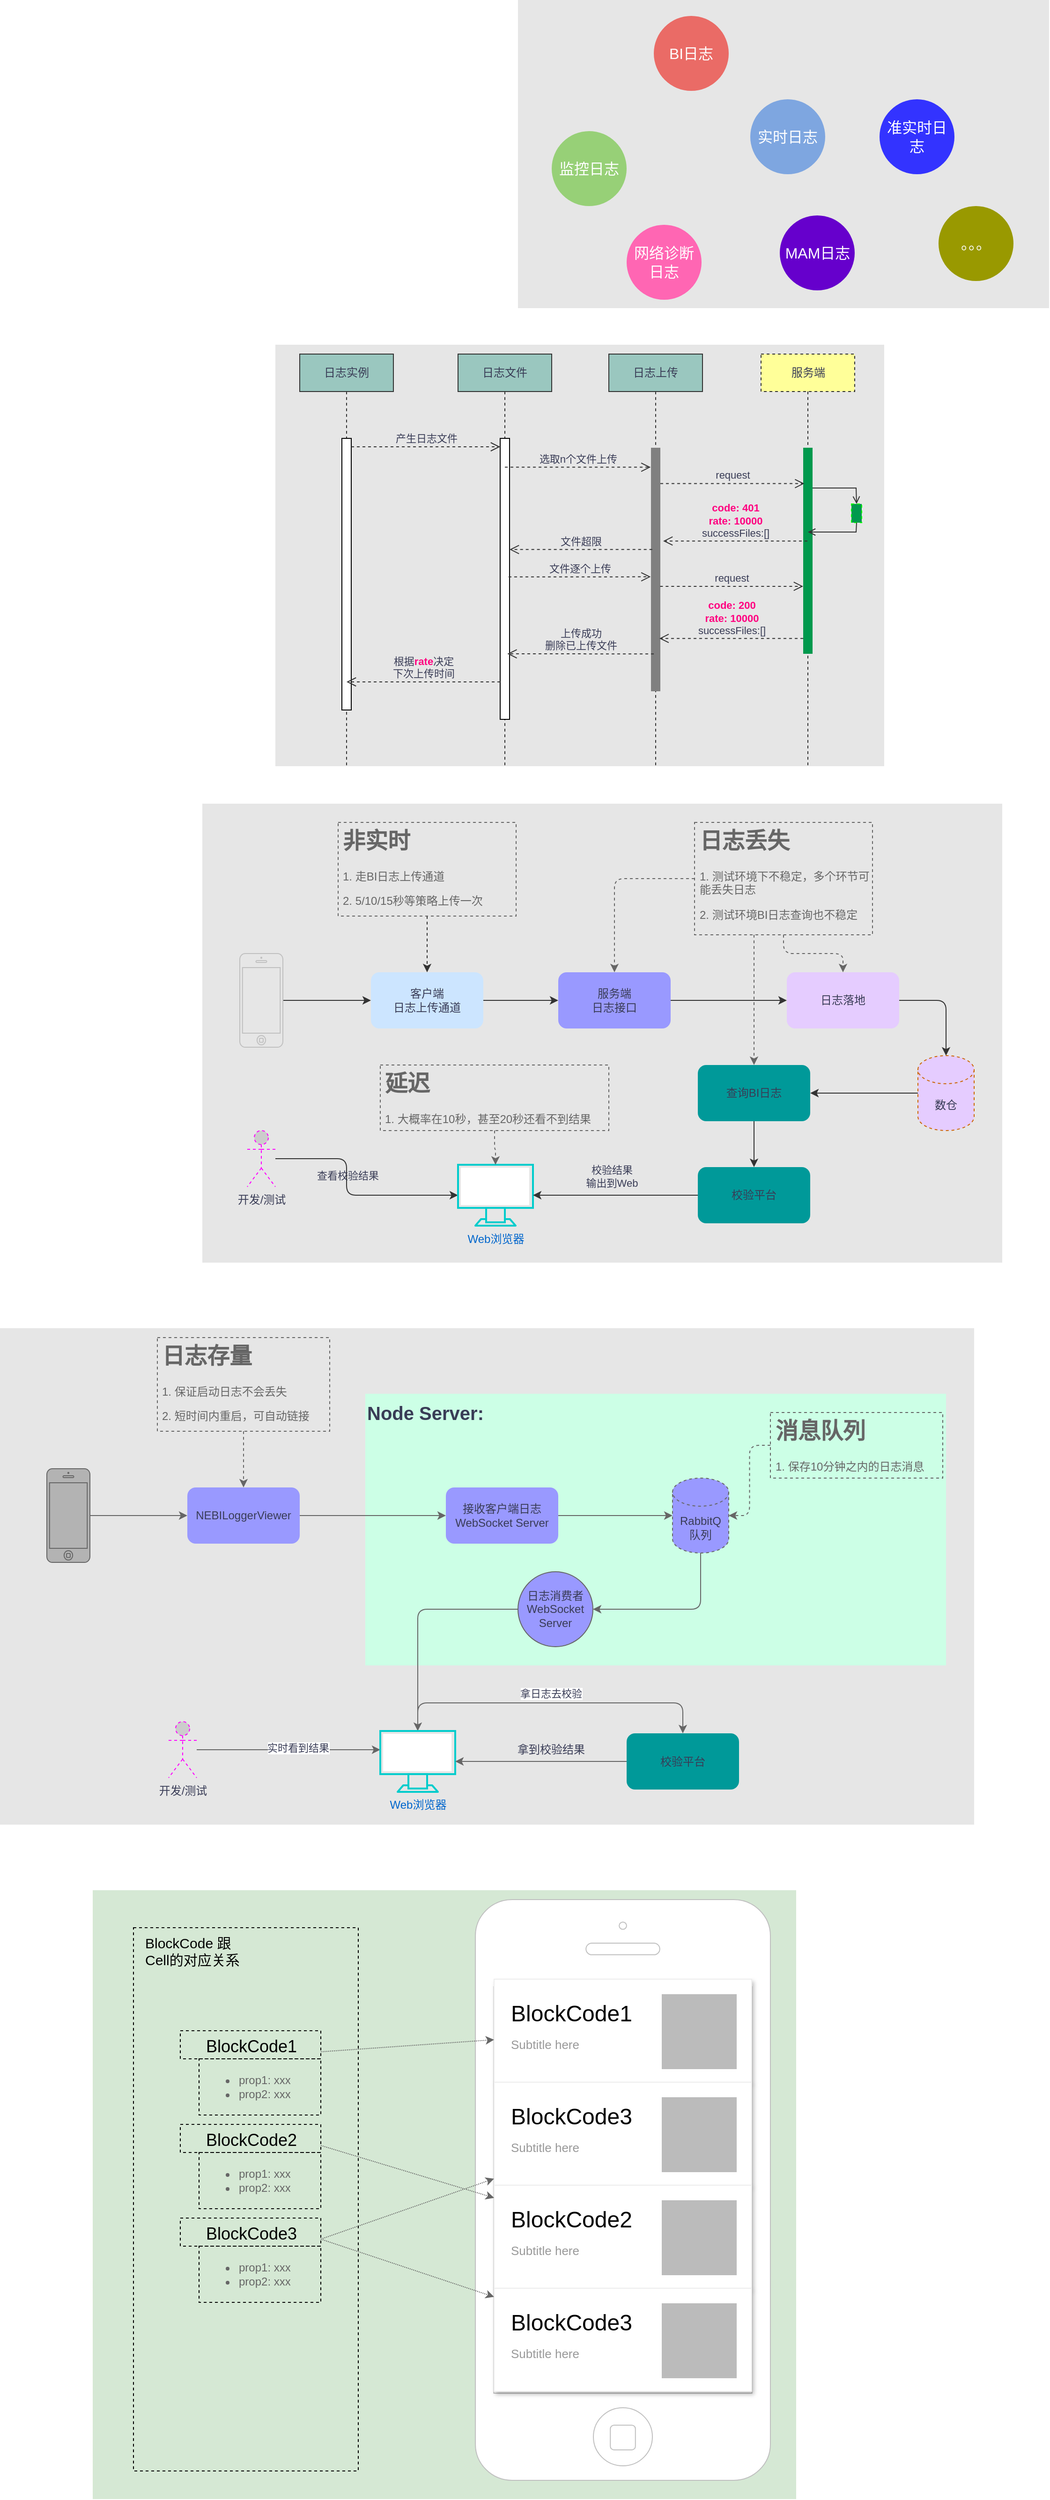 <mxfile version="14.4.3" type="github">
  <diagram id="bDunZlORcU0Rh12L1ScC" name="Page-1">
    <mxGraphModel dx="1898" dy="695" grid="1" gridSize="10" guides="1" tooltips="1" connect="1" arrows="1" fold="1" page="1" pageScale="1" pageWidth="827" pageHeight="1169" background="none" math="0" shadow="0">
      <root>
        <mxCell id="0" />
        <mxCell id="1" parent="0" />
        <mxCell id="0Z_VYH6tYQhVHWEc7TY--156" value="" style="rounded=0;whiteSpace=wrap;html=1;sketch=0;fillColor=#d5e8d4;strokeColor=none;" vertex="1" parent="1">
          <mxGeometry x="-431" y="2040" width="751" height="650" as="geometry" />
        </mxCell>
        <mxCell id="0Z_VYH6tYQhVHWEc7TY--127" value="" style="rounded=0;whiteSpace=wrap;html=1;sketch=0;fontColor=#393C56;fillColor=#E6E6E6;strokeColor=none;" vertex="1" parent="1">
          <mxGeometry x="-530" y="1440" width="1040" height="530" as="geometry" />
        </mxCell>
        <mxCell id="0Z_VYH6tYQhVHWEc7TY--120" value="" style="whiteSpace=wrap;html=1;rounded=0;labelBackgroundColor=none;sketch=0;strokeWidth=1;gradientColor=none;fontColor=#393C56;fillColor=#CCFFE6;strokeColor=none;" vertex="1" parent="1">
          <mxGeometry x="-140" y="1510" width="620" height="290" as="geometry" />
        </mxCell>
        <mxCell id="0Z_VYH6tYQhVHWEc7TY--92" value="" style="rounded=0;whiteSpace=wrap;html=1;sketch=0;fontColor=#393C56;fillColor=#E6E6E6;strokeColor=none;" vertex="1" parent="1">
          <mxGeometry x="-314" y="880" width="854" height="490" as="geometry" />
        </mxCell>
        <mxCell id="0Z_VYH6tYQhVHWEc7TY--14" value="" style="rounded=0;whiteSpace=wrap;html=1;sketch=0;fontColor=#393C56;fillColor=#E6E6E6;strokeColor=none;" vertex="1" parent="1">
          <mxGeometry x="23" y="22" width="567" height="329" as="geometry" />
        </mxCell>
        <mxCell id="0Z_VYH6tYQhVHWEc7TY--2" value="&lt;font color=&quot;#ffffff&quot;&gt;BI日志&lt;/font&gt;" style="ellipse;whiteSpace=wrap;html=1;aspect=fixed;fontSize=16;fontColor=#EA6B66;fillColor=#EA6B66;strokeColor=none;" vertex="1" parent="1">
          <mxGeometry x="168" y="39" width="80" height="80" as="geometry" />
        </mxCell>
        <mxCell id="0Z_VYH6tYQhVHWEc7TY--8" value="&lt;font color=&quot;#ffffff&quot;&gt;监控日志&lt;/font&gt;" style="ellipse;whiteSpace=wrap;html=1;aspect=fixed;fontSize=16;fontColor=#EA6B66;strokeColor=none;fillColor=#97D077;" vertex="1" parent="1">
          <mxGeometry x="59" y="162" width="80" height="80" as="geometry" />
        </mxCell>
        <mxCell id="0Z_VYH6tYQhVHWEc7TY--9" value="&lt;font color=&quot;#ffffff&quot;&gt;网络诊断日志&lt;br&gt;&lt;/font&gt;" style="ellipse;whiteSpace=wrap;html=1;aspect=fixed;fontSize=16;fontColor=#EA6B66;strokeColor=none;fillColor=#FF66B3;" vertex="1" parent="1">
          <mxGeometry x="139" y="262" width="80" height="80" as="geometry" />
        </mxCell>
        <mxCell id="0Z_VYH6tYQhVHWEc7TY--10" value="&lt;font color=&quot;#ffffff&quot;&gt;实时日志&lt;/font&gt;" style="ellipse;whiteSpace=wrap;html=1;aspect=fixed;fontSize=16;fontColor=#EA6B66;strokeColor=none;fillColor=#7EA6E0;" vertex="1" parent="1">
          <mxGeometry x="271" y="128" width="80" height="80" as="geometry" />
        </mxCell>
        <mxCell id="0Z_VYH6tYQhVHWEc7TY--11" value="&lt;font color=&quot;#ffffff&quot;&gt;MAM日志&lt;/font&gt;" style="ellipse;whiteSpace=wrap;html=1;aspect=fixed;fontSize=16;fontColor=#EA6B66;strokeColor=none;fillColor=#6600CC;" vertex="1" parent="1">
          <mxGeometry x="302.5" y="252" width="80" height="80" as="geometry" />
        </mxCell>
        <mxCell id="0Z_VYH6tYQhVHWEc7TY--12" value="&lt;font color=&quot;#ffffff&quot;&gt;。。。&lt;br&gt;&lt;/font&gt;" style="ellipse;whiteSpace=wrap;html=1;aspect=fixed;fontSize=16;fontColor=#EA6B66;strokeColor=none;fillColor=#999900;" vertex="1" parent="1">
          <mxGeometry x="472" y="242" width="80" height="80" as="geometry" />
        </mxCell>
        <mxCell id="0Z_VYH6tYQhVHWEc7TY--13" value="&lt;font color=&quot;#ffffff&quot;&gt;准实时日志&lt;/font&gt;" style="ellipse;whiteSpace=wrap;html=1;aspect=fixed;fontSize=16;fontColor=#EA6B66;strokeColor=none;fillColor=#3333FF;" vertex="1" parent="1">
          <mxGeometry x="409" y="128" width="80" height="80" as="geometry" />
        </mxCell>
        <mxCell id="0Z_VYH6tYQhVHWEc7TY--22" value="" style="rounded=0;whiteSpace=wrap;html=1;sketch=0;fontColor=#393C56;fillColor=#E6E6E6;strokeColor=none;" vertex="1" parent="1">
          <mxGeometry x="-236" y="390" width="650" height="450" as="geometry" />
        </mxCell>
        <mxCell id="0Z_VYH6tYQhVHWEc7TY--32" value="日志上传" style="shape=umlLifeline;perimeter=lifelinePerimeter;whiteSpace=wrap;html=1;container=1;collapsible=0;recursiveResize=0;outlineConnect=0;rounded=0;sketch=0;strokeColor=#333333;fillColor=#9AC7BF;fontColor=#393C56;" vertex="1" parent="1">
          <mxGeometry x="120" y="400" width="100" height="440" as="geometry" />
        </mxCell>
        <mxCell id="0Z_VYH6tYQhVHWEc7TY--33" value="" style="html=1;points=[];perimeter=orthogonalPerimeter;fillColor=#808080;strokeColor=none;" vertex="1" parent="0Z_VYH6tYQhVHWEc7TY--32">
          <mxGeometry x="45" y="100" width="10" height="260" as="geometry" />
        </mxCell>
        <mxCell id="0Z_VYH6tYQhVHWEc7TY--34" value="日志实例" style="shape=umlLifeline;perimeter=lifelinePerimeter;whiteSpace=wrap;html=1;container=1;collapsible=0;recursiveResize=0;outlineConnect=0;rounded=0;sketch=0;strokeColor=#333333;fillColor=#9AC7BF;fontColor=#393C56;" vertex="1" parent="1">
          <mxGeometry x="-210" y="400" width="100" height="440" as="geometry" />
        </mxCell>
        <mxCell id="0Z_VYH6tYQhVHWEc7TY--35" value="" style="html=1;points=[];perimeter=orthogonalPerimeter;" vertex="1" parent="0Z_VYH6tYQhVHWEc7TY--34">
          <mxGeometry x="45" y="90" width="10" height="290" as="geometry" />
        </mxCell>
        <mxCell id="0Z_VYH6tYQhVHWEc7TY--31" value="产生日志文件" style="endArrow=open;startArrow=none;endFill=0;startFill=0;endSize=8;html=1;verticalAlign=bottom;dashed=1;labelBackgroundColor=none;fillColor=#F2CC8F;fontColor=#393C56;strokeColor=#333333;" edge="1" parent="1" target="0Z_VYH6tYQhVHWEc7TY--37">
          <mxGeometry width="160" relative="1" as="geometry">
            <mxPoint x="-155" y="499" as="sourcePoint" />
            <mxPoint x="4" y="510" as="targetPoint" />
          </mxGeometry>
        </mxCell>
        <mxCell id="0Z_VYH6tYQhVHWEc7TY--36" value="日志文件" style="shape=umlLifeline;perimeter=lifelinePerimeter;whiteSpace=wrap;html=1;container=1;collapsible=0;recursiveResize=0;outlineConnect=0;rounded=0;sketch=0;strokeColor=#333333;fillColor=#9AC7BF;fontColor=#393C56;" vertex="1" parent="1">
          <mxGeometry x="-41" y="400" width="100" height="440" as="geometry" />
        </mxCell>
        <mxCell id="0Z_VYH6tYQhVHWEc7TY--37" value="" style="html=1;points=[];perimeter=orthogonalPerimeter;" vertex="1" parent="0Z_VYH6tYQhVHWEc7TY--36">
          <mxGeometry x="45" y="90" width="10" height="300" as="geometry" />
        </mxCell>
        <mxCell id="0Z_VYH6tYQhVHWEc7TY--38" value="选取n个文件上传" style="endArrow=open;startArrow=none;endFill=0;startFill=0;endSize=8;html=1;verticalAlign=bottom;dashed=1;labelBackgroundColor=none;fillColor=#F2CC8F;fontColor=#393C56;strokeColor=#333333;entryX=-0.033;entryY=0.08;entryDx=0;entryDy=0;entryPerimeter=0;" edge="1" parent="1" source="0Z_VYH6tYQhVHWEc7TY--36" target="0Z_VYH6tYQhVHWEc7TY--33">
          <mxGeometry width="160" relative="1" as="geometry">
            <mxPoint x="7.5" y="520" as="sourcePoint" />
            <mxPoint x="160" y="515" as="targetPoint" />
          </mxGeometry>
        </mxCell>
        <mxCell id="0Z_VYH6tYQhVHWEc7TY--39" value="服务端" style="shape=umlLifeline;perimeter=lifelinePerimeter;whiteSpace=wrap;html=1;container=1;collapsible=0;recursiveResize=0;outlineConnect=0;rounded=0;sketch=0;strokeColor=#333333;fontColor=#393C56;fillColor=#FFFF99;dashed=1;" vertex="1" parent="1">
          <mxGeometry x="282.5" y="400" width="100" height="440" as="geometry" />
        </mxCell>
        <mxCell id="0Z_VYH6tYQhVHWEc7TY--40" value="" style="html=1;points=[];perimeter=orthogonalPerimeter;strokeColor=none;fillColor=#00994D;" vertex="1" parent="0Z_VYH6tYQhVHWEc7TY--39">
          <mxGeometry x="45" y="100" width="10" height="220" as="geometry" />
        </mxCell>
        <mxCell id="0Z_VYH6tYQhVHWEc7TY--41" value="request" style="endArrow=open;startArrow=none;endFill=0;startFill=0;endSize=8;html=1;verticalAlign=bottom;dashed=1;labelBackgroundColor=none;fillColor=#F2CC8F;fontColor=#393C56;strokeColor=#333333;entryX=0.133;entryY=0.174;entryDx=0;entryDy=0;entryPerimeter=0;" edge="1" parent="1" source="0Z_VYH6tYQhVHWEc7TY--33" target="0Z_VYH6tYQhVHWEc7TY--40">
          <mxGeometry width="160" relative="1" as="geometry">
            <mxPoint x="180" y="530" as="sourcePoint" />
            <mxPoint x="321.67" y="530.0" as="targetPoint" />
          </mxGeometry>
        </mxCell>
        <mxCell id="0Z_VYH6tYQhVHWEc7TY--43" value="" style="html=1;rounded=0;dashed=1;sketch=0;strokeColor=#00FF00;fillColor=#00994D;fontColor=#393C56;" vertex="1" parent="1">
          <mxGeometry x="379" y="560" width="11" height="20" as="geometry" />
        </mxCell>
        <mxCell id="0Z_VYH6tYQhVHWEc7TY--44" value="" style="endArrow=open;html=1;rounded=0;align=center;verticalAlign=top;endFill=0;labelBackgroundColor=none;endSize=6;strokeColor=#333333;fillColor=#F2CC8F;fontColor=#393C56;entryX=0.5;entryY=0;entryDx=0;entryDy=0;" edge="1" target="0Z_VYH6tYQhVHWEc7TY--43" parent="1" source="0Z_VYH6tYQhVHWEc7TY--40">
          <mxGeometry relative="1" as="geometry">
            <mxPoint x="392" y="615" as="sourcePoint" />
            <mxPoint x="382" y="560" as="targetPoint" />
            <Array as="points">
              <mxPoint x="384" y="543" />
            </Array>
          </mxGeometry>
        </mxCell>
        <mxCell id="0Z_VYH6tYQhVHWEc7TY--45" value="" style="endArrow=open;html=1;rounded=0;align=center;verticalAlign=top;endFill=0;labelBackgroundColor=none;endSize=6;strokeColor=#333333;fillColor=#F2CC8F;fontColor=#393C56;exitX=0.5;exitY=1;exitDx=0;exitDy=0;" edge="1" source="0Z_VYH6tYQhVHWEc7TY--43" parent="1" target="0Z_VYH6tYQhVHWEc7TY--39">
          <mxGeometry relative="1" as="geometry">
            <mxPoint x="522" y="615" as="targetPoint" />
            <Array as="points">
              <mxPoint x="384" y="590" />
            </Array>
          </mxGeometry>
        </mxCell>
        <mxCell id="0Z_VYH6tYQhVHWEc7TY--46" value="&lt;b&gt;&lt;font color=&quot;#ff0080&quot;&gt;code: 401&lt;br&gt;rate: 10000&lt;/font&gt;&lt;/b&gt;&lt;br&gt;successFiles:[]" style="endArrow=open;startArrow=none;endFill=0;startFill=0;endSize=8;html=1;verticalAlign=bottom;dashed=1;labelBackgroundColor=none;fillColor=#F2CC8F;fontColor=#393C56;strokeColor=#333333;entryX=1.3;entryY=0.383;entryDx=0;entryDy=0;entryPerimeter=0;" edge="1" parent="1" source="0Z_VYH6tYQhVHWEc7TY--39" target="0Z_VYH6tYQhVHWEc7TY--33">
          <mxGeometry width="160" relative="1" as="geometry">
            <mxPoint x="320" y="610" as="sourcePoint" />
            <mxPoint x="174" y="608" as="targetPoint" />
          </mxGeometry>
        </mxCell>
        <mxCell id="0Z_VYH6tYQhVHWEc7TY--47" value="" style="endArrow=open;startArrow=none;endFill=0;startFill=0;endSize=8;html=1;verticalAlign=bottom;dashed=1;labelBackgroundColor=none;fillColor=#F2CC8F;fontColor=#393C56;strokeColor=#333333;exitX=0.133;exitY=0.418;exitDx=0;exitDy=0;exitPerimeter=0;" edge="1" parent="1" source="0Z_VYH6tYQhVHWEc7TY--33" target="0Z_VYH6tYQhVHWEc7TY--37">
          <mxGeometry width="160" relative="1" as="geometry">
            <mxPoint x="168.0" y="620.0" as="sourcePoint" />
            <mxPoint x="16.33" y="621.72" as="targetPoint" />
          </mxGeometry>
        </mxCell>
        <mxCell id="0Z_VYH6tYQhVHWEc7TY--54" value="文件超限" style="edgeLabel;html=1;align=center;verticalAlign=middle;resizable=0;points=[];fontColor=#393C56;labelBackgroundColor=none;" vertex="1" connectable="0" parent="0Z_VYH6tYQhVHWEc7TY--47">
          <mxGeometry x="0.116" y="-1" relative="1" as="geometry">
            <mxPoint x="8.67" y="-7.68" as="offset" />
          </mxGeometry>
        </mxCell>
        <mxCell id="0Z_VYH6tYQhVHWEc7TY--48" value="上传成功&lt;br&gt;删除已上传文件" style="endArrow=open;startArrow=none;endFill=0;startFill=0;endSize=8;html=1;verticalAlign=bottom;dashed=1;labelBackgroundColor=none;fillColor=#F2CC8F;fontColor=#393C56;strokeColor=#333333;exitX=0.133;exitY=0.418;exitDx=0;exitDy=0;exitPerimeter=0;entryX=0.6;entryY=0.494;entryDx=0;entryDy=0;entryPerimeter=0;" edge="1" parent="1">
          <mxGeometry width="160" relative="1" as="geometry">
            <mxPoint x="168.0" y="720.12" as="sourcePoint" />
            <mxPoint x="11.67" y="720" as="targetPoint" />
          </mxGeometry>
        </mxCell>
        <mxCell id="0Z_VYH6tYQhVHWEc7TY--49" value="文件逐个上传" style="endArrow=open;startArrow=none;endFill=0;startFill=0;endSize=8;html=1;verticalAlign=bottom;dashed=1;labelBackgroundColor=none;fillColor=#F2CC8F;fontColor=#393C56;strokeColor=#333333;exitX=0.9;exitY=0.493;exitDx=0;exitDy=0;exitPerimeter=0;entryX=-0.033;entryY=0.53;entryDx=0;entryDy=0;entryPerimeter=0;" edge="1" parent="1" source="0Z_VYH6tYQhVHWEc7TY--37" target="0Z_VYH6tYQhVHWEc7TY--33">
          <mxGeometry width="160" relative="1" as="geometry">
            <mxPoint x="60" y="640" as="sourcePoint" />
            <mxPoint x="130" y="640" as="targetPoint" />
          </mxGeometry>
        </mxCell>
        <mxCell id="0Z_VYH6tYQhVHWEc7TY--50" value="request" style="endArrow=open;startArrow=none;endFill=0;startFill=0;endSize=8;html=1;verticalAlign=bottom;dashed=1;labelBackgroundColor=none;fillColor=#F2CC8F;fontColor=#393C56;strokeColor=#333333;exitX=0.967;exitY=0.569;exitDx=0;exitDy=0;exitPerimeter=0;" edge="1" parent="1" source="0Z_VYH6tYQhVHWEc7TY--33" target="0Z_VYH6tYQhVHWEc7TY--40">
          <mxGeometry width="160" relative="1" as="geometry">
            <mxPoint x="240" y="650" as="sourcePoint" />
            <mxPoint x="310" y="650" as="targetPoint" />
          </mxGeometry>
        </mxCell>
        <mxCell id="0Z_VYH6tYQhVHWEc7TY--51" value="&lt;b&gt;&lt;font color=&quot;#ff0080&quot;&gt;code: 200&lt;br&gt;rate: 10000&lt;/font&gt;&lt;/b&gt;&lt;br&gt;successFiles:[]" style="endArrow=open;startArrow=none;endFill=0;startFill=0;endSize=8;html=1;verticalAlign=bottom;dashed=1;labelBackgroundColor=none;fillColor=#F2CC8F;fontColor=#393C56;strokeColor=#333333;entryX=0.883;entryY=0.783;entryDx=0;entryDy=0;entryPerimeter=0;" edge="1" parent="1" source="0Z_VYH6tYQhVHWEc7TY--40" target="0Z_VYH6tYQhVHWEc7TY--33">
          <mxGeometry width="160" relative="1" as="geometry">
            <mxPoint x="310" y="670" as="sourcePoint" />
            <mxPoint x="180" y="670.0" as="targetPoint" />
          </mxGeometry>
        </mxCell>
        <mxCell id="0Z_VYH6tYQhVHWEc7TY--55" value="根据&lt;font color=&quot;#ff0080&quot;&gt;&lt;b&gt;rate&lt;/b&gt;&lt;/font&gt;决定&lt;br&gt;下次上传时间" style="endArrow=open;startArrow=none;endFill=0;startFill=0;endSize=8;html=1;verticalAlign=bottom;dashed=1;labelBackgroundColor=none;fillColor=#F2CC8F;fontColor=#393C56;strokeColor=#333333;" edge="1" parent="1" source="0Z_VYH6tYQhVHWEc7TY--37">
          <mxGeometry width="160" relative="1" as="geometry">
            <mxPoint x="0.33" y="750.12" as="sourcePoint" />
            <mxPoint x="-160" y="750" as="targetPoint" />
          </mxGeometry>
        </mxCell>
        <mxCell id="0Z_VYH6tYQhVHWEc7TY--65" style="edgeStyle=orthogonalEdgeStyle;curved=0;rounded=1;sketch=0;orthogonalLoop=1;jettySize=auto;html=1;strokeColor=#333333;fillColor=#F2CC8F;fontColor=#393C56;" edge="1" parent="1" source="0Z_VYH6tYQhVHWEc7TY--63" target="0Z_VYH6tYQhVHWEc7TY--64">
          <mxGeometry relative="1" as="geometry" />
        </mxCell>
        <mxCell id="0Z_VYH6tYQhVHWEc7TY--63" value="" style="html=1;verticalLabelPosition=bottom;labelBackgroundColor=#ffffff;verticalAlign=top;shadow=0;dashed=0;strokeWidth=1;shape=mxgraph.ios7.misc.iphone;strokeColor=#c0c0c0;rounded=0;sketch=0;fontColor=#393C56;fillColor=#E6E6E6;" vertex="1" parent="1">
          <mxGeometry x="-274" y="1040" width="46" height="100" as="geometry" />
        </mxCell>
        <mxCell id="0Z_VYH6tYQhVHWEc7TY--71" style="edgeStyle=orthogonalEdgeStyle;curved=0;rounded=1;sketch=0;orthogonalLoop=1;jettySize=auto;html=1;strokeColor=#333333;fillColor=#F2CC8F;fontColor=#393C56;" edge="1" parent="1" source="0Z_VYH6tYQhVHWEc7TY--64" target="0Z_VYH6tYQhVHWEc7TY--67">
          <mxGeometry relative="1" as="geometry" />
        </mxCell>
        <mxCell id="0Z_VYH6tYQhVHWEc7TY--64" value="客户端&lt;br&gt;日志上传通道" style="rounded=1;whiteSpace=wrap;html=1;dashed=1;labelBackgroundColor=none;sketch=0;fontColor=#393C56;strokeColor=none;fillColor=#CCE5FF;" vertex="1" parent="1">
          <mxGeometry x="-134" y="1060" width="120" height="60" as="geometry" />
        </mxCell>
        <mxCell id="0Z_VYH6tYQhVHWEc7TY--72" style="edgeStyle=orthogonalEdgeStyle;curved=0;rounded=1;sketch=0;orthogonalLoop=1;jettySize=auto;html=1;strokeColor=#333333;fillColor=#F2CC8F;fontColor=#393C56;" edge="1" parent="1" source="0Z_VYH6tYQhVHWEc7TY--67" target="0Z_VYH6tYQhVHWEc7TY--68">
          <mxGeometry relative="1" as="geometry" />
        </mxCell>
        <mxCell id="0Z_VYH6tYQhVHWEc7TY--67" value="服务端&lt;br&gt;日志接口" style="rounded=1;whiteSpace=wrap;html=1;dashed=1;labelBackgroundColor=none;sketch=0;fontColor=#393C56;strokeColor=none;fillColor=#9999FF;" vertex="1" parent="1">
          <mxGeometry x="66" y="1060" width="120" height="60" as="geometry" />
        </mxCell>
        <mxCell id="0Z_VYH6tYQhVHWEc7TY--73" style="edgeStyle=orthogonalEdgeStyle;curved=0;rounded=1;sketch=0;orthogonalLoop=1;jettySize=auto;html=1;strokeColor=#333333;fillColor=#F2CC8F;fontColor=#393C56;" edge="1" parent="1" source="0Z_VYH6tYQhVHWEc7TY--68" target="0Z_VYH6tYQhVHWEc7TY--70">
          <mxGeometry relative="1" as="geometry" />
        </mxCell>
        <mxCell id="0Z_VYH6tYQhVHWEc7TY--68" value="日志落地" style="rounded=1;whiteSpace=wrap;html=1;dashed=1;labelBackgroundColor=none;sketch=0;fontColor=#393C56;strokeColor=none;fillColor=#E5CCFF;" vertex="1" parent="1">
          <mxGeometry x="310" y="1060" width="120" height="60" as="geometry" />
        </mxCell>
        <mxCell id="0Z_VYH6tYQhVHWEc7TY--88" style="edgeStyle=orthogonalEdgeStyle;curved=0;rounded=1;sketch=0;orthogonalLoop=1;jettySize=auto;html=1;strokeColor=#333333;fillColor=#F2CC8F;fontColor=#393C56;" edge="1" parent="1" source="0Z_VYH6tYQhVHWEc7TY--70" target="0Z_VYH6tYQhVHWEc7TY--86">
          <mxGeometry relative="1" as="geometry" />
        </mxCell>
        <mxCell id="0Z_VYH6tYQhVHWEc7TY--70" value="数仓" style="shape=cylinder3;whiteSpace=wrap;html=1;boundedLbl=1;backgroundOutline=1;size=15;rounded=0;dashed=1;labelBackgroundColor=none;sketch=0;fillColor=#E5CCFF;fontColor=#393C56;strokeColor=#CC6600;" vertex="1" parent="1">
          <mxGeometry x="450" y="1149" width="60" height="80" as="geometry" />
        </mxCell>
        <mxCell id="0Z_VYH6tYQhVHWEc7TY--76" style="edgeStyle=orthogonalEdgeStyle;curved=0;rounded=1;sketch=0;orthogonalLoop=1;jettySize=auto;html=1;strokeColor=#333333;fillColor=#F2CC8F;fontColor=#393C56;" edge="1" parent="1" source="0Z_VYH6tYQhVHWEc7TY--74" target="0Z_VYH6tYQhVHWEc7TY--75">
          <mxGeometry relative="1" as="geometry">
            <Array as="points">
              <mxPoint x="-160" y="1259" />
              <mxPoint x="-160" y="1298" />
            </Array>
          </mxGeometry>
        </mxCell>
        <mxCell id="0Z_VYH6tYQhVHWEc7TY--77" value="查看校验结果" style="edgeLabel;html=1;align=center;verticalAlign=middle;resizable=0;points=[];fontColor=#393C56;labelBackgroundColor=none;" vertex="1" connectable="0" parent="0Z_VYH6tYQhVHWEc7TY--76">
          <mxGeometry x="-0.12" y="1" relative="1" as="geometry">
            <mxPoint y="-9.5" as="offset" />
          </mxGeometry>
        </mxCell>
        <mxCell id="0Z_VYH6tYQhVHWEc7TY--74" value="开发/测试" style="shape=umlActor;verticalLabelPosition=bottom;verticalAlign=top;html=1;outlineConnect=0;rounded=0;dashed=1;labelBackgroundColor=none;sketch=0;fontColor=#393C56;strokeColor=#FF00FF;fillColor=#CCCCCC;" vertex="1" parent="1">
          <mxGeometry x="-266" y="1229" width="30" height="60" as="geometry" />
        </mxCell>
        <mxCell id="0Z_VYH6tYQhVHWEc7TY--75" value="Web浏览器" style="fontColor=#0066CC;verticalAlign=top;verticalLabelPosition=bottom;labelPosition=center;align=center;html=1;outlineConnect=0;gradientColor=none;gradientDirection=north;strokeWidth=1;shape=mxgraph.networks.monitor;rounded=0;labelBackgroundColor=none;sketch=0;fillColor=#E6E6E6;strokeColor=#00CCCC;" vertex="1" parent="1">
          <mxGeometry x="-41" y="1265.5" width="80" height="65" as="geometry" />
        </mxCell>
        <mxCell id="0Z_VYH6tYQhVHWEc7TY--80" style="edgeStyle=orthogonalEdgeStyle;curved=0;rounded=1;sketch=0;orthogonalLoop=1;jettySize=auto;html=1;strokeColor=#333333;fillColor=#F2CC8F;fontColor=#393C56;" edge="1" parent="1" source="0Z_VYH6tYQhVHWEc7TY--78" target="0Z_VYH6tYQhVHWEc7TY--75">
          <mxGeometry relative="1" as="geometry" />
        </mxCell>
        <mxCell id="0Z_VYH6tYQhVHWEc7TY--81" value="校验结果&lt;br&gt;输出到Web" style="edgeLabel;html=1;align=center;verticalAlign=middle;resizable=0;points=[];fontColor=#393C56;labelBackgroundColor=none;" vertex="1" connectable="0" parent="0Z_VYH6tYQhVHWEc7TY--80">
          <mxGeometry x="0.06" relative="1" as="geometry">
            <mxPoint x="1.33" y="-20.5" as="offset" />
          </mxGeometry>
        </mxCell>
        <mxCell id="0Z_VYH6tYQhVHWEc7TY--78" value="校验平台" style="rounded=1;whiteSpace=wrap;html=1;dashed=1;labelBackgroundColor=none;sketch=0;fontColor=#393C56;strokeColor=none;fillColor=#009999;" vertex="1" parent="1">
          <mxGeometry x="215" y="1268" width="120" height="60" as="geometry" />
        </mxCell>
        <mxCell id="0Z_VYH6tYQhVHWEc7TY--83" style="edgeStyle=orthogonalEdgeStyle;curved=0;rounded=1;sketch=0;orthogonalLoop=1;jettySize=auto;html=1;strokeColor=#333333;fillColor=#F2CC8F;fontColor=#393C56;dashed=1;" edge="1" parent="1" source="0Z_VYH6tYQhVHWEc7TY--82" target="0Z_VYH6tYQhVHWEc7TY--64">
          <mxGeometry relative="1" as="geometry" />
        </mxCell>
        <mxCell id="0Z_VYH6tYQhVHWEc7TY--82" value="&lt;h1&gt;&lt;font color=&quot;#666666&quot;&gt;非实时&lt;/font&gt;&lt;/h1&gt;&lt;p&gt;&lt;font color=&quot;#666666&quot;&gt;1. 走BI日志上传通道&lt;/font&gt;&lt;/p&gt;&lt;p&gt;&lt;font color=&quot;#666666&quot;&gt;2. 5/10/15秒等策略上传一次&lt;/font&gt;&lt;/p&gt;" style="text;html=1;fillColor=none;spacing=5;spacingTop=-20;whiteSpace=wrap;overflow=hidden;rounded=0;labelBackgroundColor=none;sketch=0;fontColor=#393C56;dashed=1;strokeColor=#666666;" vertex="1" parent="1">
          <mxGeometry x="-169" y="900" width="190" height="100" as="geometry" />
        </mxCell>
        <mxCell id="0Z_VYH6tYQhVHWEc7TY--89" style="edgeStyle=orthogonalEdgeStyle;curved=0;rounded=1;sketch=0;orthogonalLoop=1;jettySize=auto;html=1;fillColor=#F2CC8F;fontColor=#393C56;dashed=1;strokeColor=#666666;" edge="1" parent="1" source="0Z_VYH6tYQhVHWEc7TY--84" target="0Z_VYH6tYQhVHWEc7TY--67">
          <mxGeometry relative="1" as="geometry" />
        </mxCell>
        <mxCell id="0Z_VYH6tYQhVHWEc7TY--90" style="edgeStyle=orthogonalEdgeStyle;curved=0;rounded=1;sketch=0;orthogonalLoop=1;jettySize=auto;html=1;dashed=1;strokeColor=#666666;fillColor=#F2CC8F;fontColor=#393C56;" edge="1" parent="1" source="0Z_VYH6tYQhVHWEc7TY--84" target="0Z_VYH6tYQhVHWEc7TY--68">
          <mxGeometry relative="1" as="geometry" />
        </mxCell>
        <mxCell id="0Z_VYH6tYQhVHWEc7TY--91" style="edgeStyle=orthogonalEdgeStyle;curved=0;rounded=1;sketch=0;orthogonalLoop=1;jettySize=auto;html=1;dashed=1;strokeColor=#666666;fillColor=#F2CC8F;fontColor=#393C56;" edge="1" parent="1" source="0Z_VYH6tYQhVHWEc7TY--84" target="0Z_VYH6tYQhVHWEc7TY--86">
          <mxGeometry relative="1" as="geometry">
            <Array as="points">
              <mxPoint x="275" y="1070" />
              <mxPoint x="275" y="1070" />
            </Array>
          </mxGeometry>
        </mxCell>
        <mxCell id="0Z_VYH6tYQhVHWEc7TY--84" value="&lt;h1&gt;&lt;font color=&quot;#666666&quot;&gt;日志丢失&lt;/font&gt;&lt;/h1&gt;&lt;p&gt;&lt;font color=&quot;#666666&quot;&gt;1. 测试环境下不稳定，多个环节可能丢失日志&lt;/font&gt;&lt;/p&gt;&lt;p&gt;&lt;font color=&quot;#666666&quot;&gt;2. 测试环境BI日志查询也不稳定&lt;/font&gt;&lt;/p&gt;" style="text;html=1;fillColor=none;spacing=5;spacingTop=-20;whiteSpace=wrap;overflow=hidden;rounded=0;labelBackgroundColor=none;sketch=0;fontColor=#393C56;dashed=1;strokeColor=#666666;" vertex="1" parent="1">
          <mxGeometry x="211.5" y="900" width="190" height="120" as="geometry" />
        </mxCell>
        <mxCell id="0Z_VYH6tYQhVHWEc7TY--87" style="edgeStyle=orthogonalEdgeStyle;curved=0;rounded=1;sketch=0;orthogonalLoop=1;jettySize=auto;html=1;strokeColor=#333333;fillColor=#F2CC8F;fontColor=#393C56;exitX=0.5;exitY=1;exitDx=0;exitDy=0;" edge="1" parent="1" source="0Z_VYH6tYQhVHWEc7TY--86" target="0Z_VYH6tYQhVHWEc7TY--78">
          <mxGeometry relative="1" as="geometry" />
        </mxCell>
        <mxCell id="0Z_VYH6tYQhVHWEc7TY--86" value="查询BI日志" style="rounded=1;whiteSpace=wrap;html=1;dashed=1;labelBackgroundColor=none;sketch=0;fontColor=#393C56;strokeColor=none;fillColor=#009999;" vertex="1" parent="1">
          <mxGeometry x="215" y="1159" width="120" height="60" as="geometry" />
        </mxCell>
        <mxCell id="0Z_VYH6tYQhVHWEc7TY--95" style="edgeStyle=orthogonalEdgeStyle;curved=0;rounded=1;sketch=0;orthogonalLoop=1;jettySize=auto;html=1;entryX=0.5;entryY=0;entryDx=0;entryDy=0;entryPerimeter=0;dashed=1;strokeColor=#666666;fillColor=#F2CC8F;fontColor=#393C56;" edge="1" parent="1" source="0Z_VYH6tYQhVHWEc7TY--94" target="0Z_VYH6tYQhVHWEc7TY--75">
          <mxGeometry relative="1" as="geometry" />
        </mxCell>
        <mxCell id="0Z_VYH6tYQhVHWEc7TY--94" value="&lt;h1&gt;&lt;font color=&quot;#666666&quot;&gt;延迟&lt;/font&gt;&lt;/h1&gt;&lt;p&gt;&lt;font color=&quot;#666666&quot;&gt;1. 大概率在10秒，甚至20秒还看不到结果&lt;/font&gt;&lt;/p&gt;" style="text;html=1;fillColor=none;spacing=5;spacingTop=-20;whiteSpace=wrap;overflow=hidden;rounded=0;labelBackgroundColor=none;sketch=0;fontColor=#393C56;dashed=1;strokeColor=#666666;" vertex="1" parent="1">
          <mxGeometry x="-124" y="1159" width="244" height="70" as="geometry" />
        </mxCell>
        <mxCell id="0Z_VYH6tYQhVHWEc7TY--119" style="edgeStyle=orthogonalEdgeStyle;curved=0;rounded=1;sketch=0;orthogonalLoop=1;jettySize=auto;html=1;strokeColor=#666666;fillColor=#F2CC8F;fontColor=#393C56;" edge="1" parent="1" source="0Z_VYH6tYQhVHWEc7TY--96" target="0Z_VYH6tYQhVHWEc7TY--129">
          <mxGeometry relative="1" as="geometry" />
        </mxCell>
        <mxCell id="0Z_VYH6tYQhVHWEc7TY--96" value="" style="html=1;verticalLabelPosition=bottom;labelBackgroundColor=#ffffff;verticalAlign=top;shadow=0;dashed=0;strokeWidth=1;shape=mxgraph.ios7.misc.iphone;rounded=0;sketch=0;fontColor=#393C56;strokeColor=#666666;fillColor=#B3B3B3;" vertex="1" parent="1">
          <mxGeometry x="-480" y="1590" width="46" height="100" as="geometry" />
        </mxCell>
        <mxCell id="0Z_VYH6tYQhVHWEc7TY--102" style="edgeStyle=orthogonalEdgeStyle;curved=0;rounded=1;sketch=0;orthogonalLoop=1;jettySize=auto;html=1;strokeColor=#666666;fillColor=#F2CC8F;fontColor=#393C56;" edge="1" parent="1" source="0Z_VYH6tYQhVHWEc7TY--99" target="0Z_VYH6tYQhVHWEc7TY--101">
          <mxGeometry relative="1" as="geometry" />
        </mxCell>
        <mxCell id="0Z_VYH6tYQhVHWEc7TY--99" value="接收客户端日志&lt;br&gt;WebSocket Server" style="rounded=1;whiteSpace=wrap;html=1;dashed=1;labelBackgroundColor=none;sketch=0;fontColor=#393C56;strokeColor=none;fillColor=#9999FF;" vertex="1" parent="1">
          <mxGeometry x="-54" y="1610" width="120" height="60" as="geometry" />
        </mxCell>
        <mxCell id="0Z_VYH6tYQhVHWEc7TY--103" style="edgeStyle=orthogonalEdgeStyle;curved=0;rounded=1;sketch=0;orthogonalLoop=1;jettySize=auto;html=1;strokeColor=#666666;fillColor=#F2CC8F;fontColor=#393C56;" edge="1" parent="1" source="0Z_VYH6tYQhVHWEc7TY--101" target="0Z_VYH6tYQhVHWEc7TY--105">
          <mxGeometry relative="1" as="geometry">
            <mxPoint x="218" y="1770" as="targetPoint" />
            <Array as="points">
              <mxPoint x="218" y="1740" />
            </Array>
          </mxGeometry>
        </mxCell>
        <mxCell id="0Z_VYH6tYQhVHWEc7TY--101" value="&lt;span&gt;RabbitQ&lt;br&gt;队列&lt;br&gt;&lt;/span&gt;" style="shape=cylinder3;whiteSpace=wrap;html=1;boundedLbl=1;backgroundOutline=1;size=15;rounded=0;dashed=1;labelBackgroundColor=none;sketch=0;strokeColor=#666666;strokeWidth=1;fontColor=#393C56;fillColor=#9999FF;" vertex="1" parent="1">
          <mxGeometry x="188" y="1600" width="60" height="80" as="geometry" />
        </mxCell>
        <mxCell id="0Z_VYH6tYQhVHWEc7TY--105" value="日志消费者&lt;br&gt;WebSocket Server" style="ellipse;whiteSpace=wrap;html=1;aspect=fixed;rounded=0;labelBackgroundColor=none;sketch=0;strokeColor=#666666;strokeWidth=1;fillColor=#9999FF;gradientColor=none;fontColor=#393C56;" vertex="1" parent="1">
          <mxGeometry x="23" y="1700" width="80" height="80" as="geometry" />
        </mxCell>
        <mxCell id="0Z_VYH6tYQhVHWEc7TY--109" style="edgeStyle=orthogonalEdgeStyle;curved=0;rounded=1;sketch=0;orthogonalLoop=1;jettySize=auto;html=1;strokeColor=#666666;fillColor=#F2CC8F;fontColor=#393C56;" edge="1" parent="1" source="0Z_VYH6tYQhVHWEc7TY--106" target="0Z_VYH6tYQhVHWEc7TY--107">
          <mxGeometry relative="1" as="geometry">
            <Array as="points">
              <mxPoint x="-270" y="1890" />
              <mxPoint x="-270" y="1890" />
            </Array>
          </mxGeometry>
        </mxCell>
        <mxCell id="0Z_VYH6tYQhVHWEc7TY--111" value="实时看到结果" style="edgeLabel;html=1;align=center;verticalAlign=middle;resizable=0;points=[];fontColor=#393C56;" vertex="1" connectable="0" parent="0Z_VYH6tYQhVHWEc7TY--109">
          <mxGeometry x="0.101" y="2" relative="1" as="geometry">
            <mxPoint as="offset" />
          </mxGeometry>
        </mxCell>
        <mxCell id="0Z_VYH6tYQhVHWEc7TY--106" value="开发/测试" style="shape=umlActor;verticalLabelPosition=bottom;verticalAlign=top;html=1;outlineConnect=0;rounded=0;dashed=1;labelBackgroundColor=none;sketch=0;fontColor=#393C56;strokeColor=#FF00FF;fillColor=#CCCCCC;" vertex="1" parent="1">
          <mxGeometry x="-350" y="1860" width="30" height="60" as="geometry" />
        </mxCell>
        <mxCell id="0Z_VYH6tYQhVHWEc7TY--110" style="edgeStyle=orthogonalEdgeStyle;curved=0;rounded=1;sketch=0;orthogonalLoop=1;jettySize=auto;html=1;strokeColor=#666666;fillColor=#F2CC8F;fontColor=#393C56;exitX=0;exitY=0.5;exitDx=0;exitDy=0;" edge="1" parent="1" source="0Z_VYH6tYQhVHWEc7TY--105" target="0Z_VYH6tYQhVHWEc7TY--107">
          <mxGeometry relative="1" as="geometry">
            <mxPoint x="-70" y="1810" as="sourcePoint" />
            <Array as="points">
              <mxPoint x="-84" y="1740" />
            </Array>
          </mxGeometry>
        </mxCell>
        <mxCell id="0Z_VYH6tYQhVHWEc7TY--123" style="edgeStyle=orthogonalEdgeStyle;curved=0;rounded=1;sketch=0;orthogonalLoop=1;jettySize=auto;html=1;strokeColor=#666666;fillColor=#F2CC8F;fontColor=#393C56;" edge="1" parent="1" source="0Z_VYH6tYQhVHWEc7TY--107" target="0Z_VYH6tYQhVHWEc7TY--121">
          <mxGeometry relative="1" as="geometry">
            <Array as="points">
              <mxPoint x="-84" y="1840" />
              <mxPoint x="199" y="1840" />
            </Array>
          </mxGeometry>
        </mxCell>
        <mxCell id="0Z_VYH6tYQhVHWEc7TY--125" value="拿日志去校验" style="edgeLabel;html=1;align=center;verticalAlign=middle;resizable=0;points=[];fontColor=#393C56;" vertex="1" connectable="0" parent="0Z_VYH6tYQhVHWEc7TY--123">
          <mxGeometry x="0.025" relative="1" as="geometry">
            <mxPoint x="-5" y="-10" as="offset" />
          </mxGeometry>
        </mxCell>
        <mxCell id="0Z_VYH6tYQhVHWEc7TY--107" value="Web浏览器" style="fontColor=#0066CC;verticalAlign=top;verticalLabelPosition=bottom;labelPosition=center;align=center;html=1;outlineConnect=0;gradientColor=none;gradientDirection=north;strokeWidth=1;shape=mxgraph.networks.monitor;rounded=0;labelBackgroundColor=none;sketch=0;fillColor=#E6E6E6;strokeColor=#00CCCC;" vertex="1" parent="1">
          <mxGeometry x="-124" y="1870" width="80" height="65" as="geometry" />
        </mxCell>
        <mxCell id="0Z_VYH6tYQhVHWEc7TY--115" style="edgeStyle=orthogonalEdgeStyle;curved=0;rounded=1;sketch=0;orthogonalLoop=1;jettySize=auto;html=1;dashed=1;strokeColor=#666666;fillColor=#F2CC8F;fontColor=#393C56;" edge="1" parent="1" source="0Z_VYH6tYQhVHWEc7TY--112" target="0Z_VYH6tYQhVHWEc7TY--101">
          <mxGeometry relative="1" as="geometry" />
        </mxCell>
        <mxCell id="0Z_VYH6tYQhVHWEc7TY--112" value="&lt;h1&gt;&lt;font color=&quot;#666666&quot;&gt;消息队列&lt;/font&gt;&lt;/h1&gt;&lt;p&gt;&lt;font color=&quot;#666666&quot;&gt;1. 保存10分钟之内的日志消息&lt;/font&gt;&lt;/p&gt;" style="text;html=1;fillColor=none;spacing=5;spacingTop=-20;whiteSpace=wrap;overflow=hidden;rounded=0;labelBackgroundColor=none;sketch=0;fontColor=#393C56;dashed=1;strokeColor=#666666;" vertex="1" parent="1">
          <mxGeometry x="292.5" y="1530" width="184" height="70" as="geometry" />
        </mxCell>
        <mxCell id="0Z_VYH6tYQhVHWEc7TY--118" style="edgeStyle=orthogonalEdgeStyle;curved=0;rounded=1;sketch=0;orthogonalLoop=1;jettySize=auto;html=1;dashed=1;strokeColor=#666666;fillColor=#F2CC8F;fontColor=#393C56;" edge="1" parent="1" source="0Z_VYH6tYQhVHWEc7TY--117" target="0Z_VYH6tYQhVHWEc7TY--129">
          <mxGeometry relative="1" as="geometry" />
        </mxCell>
        <mxCell id="0Z_VYH6tYQhVHWEc7TY--117" value="&lt;h1&gt;&lt;font color=&quot;#666666&quot;&gt;日志存量&lt;/font&gt;&lt;/h1&gt;&lt;p&gt;&lt;font color=&quot;#666666&quot;&gt;1. 保证启动日志不会丢失&lt;/font&gt;&lt;/p&gt;&lt;p&gt;&lt;font color=&quot;#666666&quot;&gt;2. 短时间内重启，可自动链接&lt;/font&gt;&lt;/p&gt;" style="text;html=1;fillColor=none;spacing=5;spacingTop=-20;whiteSpace=wrap;overflow=hidden;rounded=0;labelBackgroundColor=none;sketch=0;fontColor=#393C56;dashed=1;strokeColor=#666666;" vertex="1" parent="1">
          <mxGeometry x="-362" y="1450" width="184" height="100" as="geometry" />
        </mxCell>
        <mxCell id="0Z_VYH6tYQhVHWEc7TY--124" style="edgeStyle=orthogonalEdgeStyle;curved=0;rounded=1;sketch=0;orthogonalLoop=1;jettySize=auto;html=1;strokeColor=#666666;fillColor=#F2CC8F;fontColor=#393C56;" edge="1" parent="1" source="0Z_VYH6tYQhVHWEc7TY--121" target="0Z_VYH6tYQhVHWEc7TY--107">
          <mxGeometry relative="1" as="geometry">
            <Array as="points">
              <mxPoint x="80" y="1903" />
              <mxPoint x="80" y="1903" />
            </Array>
          </mxGeometry>
        </mxCell>
        <mxCell id="0Z_VYH6tYQhVHWEc7TY--121" value="校验平台" style="rounded=1;whiteSpace=wrap;html=1;dashed=1;labelBackgroundColor=none;sketch=0;fontColor=#393C56;strokeColor=none;fillColor=#009999;" vertex="1" parent="1">
          <mxGeometry x="139" y="1872.5" width="120" height="60" as="geometry" />
        </mxCell>
        <mxCell id="0Z_VYH6tYQhVHWEc7TY--126" value="拿到校验结果" style="text;html=1;align=center;verticalAlign=middle;resizable=0;points=[];autosize=1;fontColor=#393C56;" vertex="1" parent="1">
          <mxGeometry x="13" y="1880" width="90" height="20" as="geometry" />
        </mxCell>
        <mxCell id="0Z_VYH6tYQhVHWEc7TY--128" value="&lt;b&gt;&lt;font style=&quot;font-size: 20px&quot;&gt;Node Server:&lt;/font&gt;&lt;/b&gt;" style="text;html=1;strokeColor=none;fillColor=none;align=left;verticalAlign=middle;whiteSpace=wrap;rounded=0;labelBackgroundColor=none;sketch=0;fontColor=#393C56;" vertex="1" parent="1">
          <mxGeometry x="-140" y="1510" width="160" height="40" as="geometry" />
        </mxCell>
        <mxCell id="0Z_VYH6tYQhVHWEc7TY--130" style="edgeStyle=orthogonalEdgeStyle;curved=0;rounded=1;sketch=0;orthogonalLoop=1;jettySize=auto;html=1;strokeColor=#666666;fillColor=#F2CC8F;fontColor=#393C56;" edge="1" parent="1" source="0Z_VYH6tYQhVHWEc7TY--129" target="0Z_VYH6tYQhVHWEc7TY--99">
          <mxGeometry relative="1" as="geometry" />
        </mxCell>
        <mxCell id="0Z_VYH6tYQhVHWEc7TY--129" value="NEBILoggerViewer" style="rounded=1;whiteSpace=wrap;html=1;dashed=1;labelBackgroundColor=none;sketch=0;fontColor=#393C56;strokeColor=none;fillColor=#9999FF;" vertex="1" parent="1">
          <mxGeometry x="-330" y="1610" width="120" height="60" as="geometry" />
        </mxCell>
        <mxCell id="0Z_VYH6tYQhVHWEc7TY--131" value="&lt;ul&gt;&lt;li&gt;prop1: xxx&lt;/li&gt;&lt;li&gt;prop2: xxx&lt;/li&gt;&lt;/ul&gt;" style="text;fillColor=none;html=1;whiteSpace=wrap;verticalAlign=middle;overflow=hidden;fontColor=#666666;rounded=0;dashed=1;strokeColor=#000000;" vertex="1" parent="1">
          <mxGeometry x="-317.5" y="2220" width="130" height="60" as="geometry" />
        </mxCell>
        <mxCell id="0Z_VYH6tYQhVHWEc7TY--132" value="&lt;span style=&quot;font-size: 18px ; font-weight: 400&quot;&gt;BlockCode1&lt;/span&gt;" style="text;fillColor=none;html=1;fontSize=24;fontStyle=1;verticalAlign=middle;align=center;rounded=0;dashed=1;strokeColor=#000000;" vertex="1" parent="1">
          <mxGeometry x="-337.5" y="2190" width="150" height="30" as="geometry" />
        </mxCell>
        <mxCell id="0Z_VYH6tYQhVHWEc7TY--133" value="&lt;ul&gt;&lt;li&gt;prop1: xxx&lt;/li&gt;&lt;li&gt;prop2: xxx&lt;/li&gt;&lt;/ul&gt;" style="text;fillColor=none;html=1;whiteSpace=wrap;verticalAlign=middle;overflow=hidden;fontColor=#666666;rounded=0;dashed=1;strokeColor=#000000;" vertex="1" parent="1">
          <mxGeometry x="-317.5" y="2320" width="130" height="60" as="geometry" />
        </mxCell>
        <mxCell id="0Z_VYH6tYQhVHWEc7TY--134" value="&lt;span style=&quot;font-size: 18px ; font-weight: 400&quot;&gt;BlockCode2&lt;/span&gt;" style="text;fillColor=none;html=1;fontSize=24;fontStyle=1;verticalAlign=middle;align=center;rounded=0;dashed=1;strokeColor=#000000;" vertex="1" parent="1">
          <mxGeometry x="-337.5" y="2290" width="150" height="30" as="geometry" />
        </mxCell>
        <mxCell id="0Z_VYH6tYQhVHWEc7TY--135" value="&lt;ul&gt;&lt;li&gt;prop1: xxx&lt;/li&gt;&lt;li&gt;prop2: xxx&lt;/li&gt;&lt;/ul&gt;" style="text;fillColor=none;html=1;whiteSpace=wrap;verticalAlign=middle;overflow=hidden;fontColor=#666666;rounded=0;dashed=1;strokeColor=#000000;" vertex="1" parent="1">
          <mxGeometry x="-317.5" y="2420" width="130" height="60" as="geometry" />
        </mxCell>
        <mxCell id="0Z_VYH6tYQhVHWEc7TY--136" value="&lt;span style=&quot;font-size: 18px ; font-weight: 400&quot;&gt;BlockCode3&lt;/span&gt;" style="text;fillColor=none;html=1;fontSize=24;fontStyle=1;verticalAlign=middle;align=center;rounded=0;dashed=1;strokeColor=#000000;" vertex="1" parent="1">
          <mxGeometry x="-337.5" y="2390" width="150" height="30" as="geometry" />
        </mxCell>
        <mxCell id="0Z_VYH6tYQhVHWEc7TY--137" value="" style="html=1;verticalLabelPosition=bottom;labelBackgroundColor=#ffffff;verticalAlign=top;shadow=0;dashed=0;strokeWidth=1;shape=mxgraph.ios7.misc.iphone;strokeColor=#c0c0c0;" vertex="1" parent="1">
          <mxGeometry x="-22.5" y="2050" width="315" height="620" as="geometry" />
        </mxCell>
        <mxCell id="0Z_VYH6tYQhVHWEc7TY--138" value="BlockCode1" style="dashed=0;shape=rect;fillColor=#ffffff;strokeColor=#eeeeee;shadow=1;fontColor=#000000;fontSize=24;fontStyle=0;verticalAlign=top;spacingBottom=0;spacingLeft=16;spacingTop=15;align=left;" vertex="1" parent="1">
          <mxGeometry x="-2.5" y="2135" width="275" height="110" as="geometry" />
        </mxCell>
        <mxCell id="0Z_VYH6tYQhVHWEc7TY--139" value="Subtitle here" style="text;fontColor=#999999;fontSize=13;fontStyle=0;verticalAlign=middle;spacingBottom=0;spacingLeft=16;" vertex="1" parent="0Z_VYH6tYQhVHWEc7TY--138">
          <mxGeometry width="246" height="20" relative="1" as="geometry">
            <mxPoint y="59" as="offset" />
          </mxGeometry>
        </mxCell>
        <mxCell id="0Z_VYH6tYQhVHWEc7TY--140" value="" style="shape=rect;fillColor=#bbbbbb;strokeColor=none;" vertex="1" parent="0Z_VYH6tYQhVHWEc7TY--138">
          <mxGeometry x="1" width="80" height="80" relative="1" as="geometry">
            <mxPoint x="-96" y="16" as="offset" />
          </mxGeometry>
        </mxCell>
        <mxCell id="0Z_VYH6tYQhVHWEc7TY--141" value="BlockCode3" style="dashed=0;shape=rect;fillColor=#ffffff;strokeColor=#eeeeee;shadow=1;fontColor=#000000;fontSize=24;fontStyle=0;verticalAlign=top;spacingBottom=0;spacingLeft=16;spacingTop=15;align=left;" vertex="1" parent="1">
          <mxGeometry x="-2.5" y="2245" width="275" height="110" as="geometry" />
        </mxCell>
        <mxCell id="0Z_VYH6tYQhVHWEc7TY--142" value="Subtitle here" style="text;fontColor=#999999;fontSize=13;fontStyle=0;verticalAlign=middle;spacingBottom=0;spacingLeft=16;" vertex="1" parent="0Z_VYH6tYQhVHWEc7TY--141">
          <mxGeometry width="246" height="20" relative="1" as="geometry">
            <mxPoint y="59" as="offset" />
          </mxGeometry>
        </mxCell>
        <mxCell id="0Z_VYH6tYQhVHWEc7TY--143" value="" style="shape=rect;fillColor=#bbbbbb;strokeColor=none;" vertex="1" parent="0Z_VYH6tYQhVHWEc7TY--141">
          <mxGeometry x="1" width="80" height="80" relative="1" as="geometry">
            <mxPoint x="-96" y="16" as="offset" />
          </mxGeometry>
        </mxCell>
        <mxCell id="0Z_VYH6tYQhVHWEc7TY--144" value="BlockCode2" style="dashed=0;shape=rect;fillColor=#ffffff;strokeColor=#eeeeee;shadow=1;fontColor=#000000;fontSize=24;fontStyle=0;verticalAlign=top;spacingBottom=0;spacingLeft=16;spacingTop=15;align=left;" vertex="1" parent="1">
          <mxGeometry x="-2.5" y="2355" width="275" height="110" as="geometry" />
        </mxCell>
        <mxCell id="0Z_VYH6tYQhVHWEc7TY--145" value="Subtitle here" style="text;fontColor=#999999;fontSize=13;fontStyle=0;verticalAlign=middle;spacingBottom=0;spacingLeft=16;" vertex="1" parent="0Z_VYH6tYQhVHWEc7TY--144">
          <mxGeometry width="246" height="20" relative="1" as="geometry">
            <mxPoint y="59" as="offset" />
          </mxGeometry>
        </mxCell>
        <mxCell id="0Z_VYH6tYQhVHWEc7TY--146" value="" style="shape=rect;fillColor=#bbbbbb;strokeColor=none;" vertex="1" parent="0Z_VYH6tYQhVHWEc7TY--144">
          <mxGeometry x="1" width="80" height="80" relative="1" as="geometry">
            <mxPoint x="-96" y="16" as="offset" />
          </mxGeometry>
        </mxCell>
        <mxCell id="0Z_VYH6tYQhVHWEc7TY--147" value="BlockCode3" style="dashed=0;shape=rect;fillColor=#ffffff;strokeColor=#eeeeee;shadow=1;fontColor=#000000;fontSize=24;fontStyle=0;verticalAlign=top;spacingBottom=0;spacingLeft=16;spacingTop=15;align=left;" vertex="1" parent="1">
          <mxGeometry x="-2.5" y="2465" width="275" height="110" as="geometry" />
        </mxCell>
        <mxCell id="0Z_VYH6tYQhVHWEc7TY--148" value="Subtitle here" style="text;fontColor=#999999;fontSize=13;fontStyle=0;verticalAlign=middle;spacingBottom=0;spacingLeft=16;" vertex="1" parent="0Z_VYH6tYQhVHWEc7TY--147">
          <mxGeometry width="246" height="20" relative="1" as="geometry">
            <mxPoint y="59" as="offset" />
          </mxGeometry>
        </mxCell>
        <mxCell id="0Z_VYH6tYQhVHWEc7TY--149" value="" style="shape=rect;fillColor=#bbbbbb;strokeColor=none;" vertex="1" parent="0Z_VYH6tYQhVHWEc7TY--147">
          <mxGeometry x="1" width="80" height="80" relative="1" as="geometry">
            <mxPoint x="-96" y="16" as="offset" />
          </mxGeometry>
        </mxCell>
        <mxCell id="0Z_VYH6tYQhVHWEc7TY--150" value="" style="endArrow=classic;html=1;dashed=1;dashPattern=1 1;strokeColor=#666666;exitX=1;exitY=0.75;exitDx=0;exitDy=0;" edge="1" parent="1" source="0Z_VYH6tYQhVHWEc7TY--132" target="0Z_VYH6tYQhVHWEc7TY--138">
          <mxGeometry width="50" height="50" relative="1" as="geometry">
            <mxPoint x="-167.5" y="2140" as="sourcePoint" />
            <mxPoint x="-117.5" y="2090" as="targetPoint" />
          </mxGeometry>
        </mxCell>
        <mxCell id="0Z_VYH6tYQhVHWEc7TY--151" value="" style="endArrow=classic;html=1;dashed=1;dashPattern=1 1;strokeColor=#666666;exitX=1;exitY=0.75;exitDx=0;exitDy=0;" edge="1" parent="1" source="0Z_VYH6tYQhVHWEc7TY--136" target="0Z_VYH6tYQhVHWEc7TY--141">
          <mxGeometry width="50" height="50" relative="1" as="geometry">
            <mxPoint x="-137.5" y="2192.098" as="sourcePoint" />
            <mxPoint x="7.5" y="2196.154" as="targetPoint" />
          </mxGeometry>
        </mxCell>
        <mxCell id="0Z_VYH6tYQhVHWEc7TY--152" value="" style="endArrow=classic;html=1;dashed=1;dashPattern=1 1;strokeColor=#666666;exitX=1;exitY=0.75;exitDx=0;exitDy=0;" edge="1" parent="1" source="0Z_VYH6tYQhVHWEc7TY--134" target="0Z_VYH6tYQhVHWEc7TY--144">
          <mxGeometry width="50" height="50" relative="1" as="geometry">
            <mxPoint x="-195.714" y="2400" as="sourcePoint" />
            <mxPoint x="7.5" y="2346.321" as="targetPoint" />
          </mxGeometry>
        </mxCell>
        <mxCell id="0Z_VYH6tYQhVHWEc7TY--153" value="" style="endArrow=classic;html=1;dashed=1;dashPattern=1 1;strokeColor=#666666;exitX=1;exitY=0.75;exitDx=0;exitDy=0;" edge="1" parent="1" source="0Z_VYH6tYQhVHWEc7TY--136" target="0Z_VYH6tYQhVHWEc7TY--147">
          <mxGeometry width="50" height="50" relative="1" as="geometry">
            <mxPoint x="-185.714" y="2410" as="sourcePoint" />
            <mxPoint x="17.5" y="2356.321" as="targetPoint" />
          </mxGeometry>
        </mxCell>
        <mxCell id="0Z_VYH6tYQhVHWEc7TY--154" value="" style="whiteSpace=wrap;html=1;rounded=0;dashed=1;strokeColor=#000000;fontColor=#666666;fillColor=none;" vertex="1" parent="1">
          <mxGeometry x="-387.5" y="2080" width="240" height="580" as="geometry" />
        </mxCell>
        <mxCell id="0Z_VYH6tYQhVHWEc7TY--155" value="&lt;font style=&quot;font-size: 15px&quot;&gt;BlockCode 跟Cell的对应关系&lt;/font&gt;" style="text;html=1;strokeColor=none;fillColor=none;align=left;verticalAlign=middle;whiteSpace=wrap;rounded=0;" vertex="1" parent="1">
          <mxGeometry x="-377.5" y="2090" width="110" height="30" as="geometry" />
        </mxCell>
      </root>
    </mxGraphModel>
  </diagram>
</mxfile>
